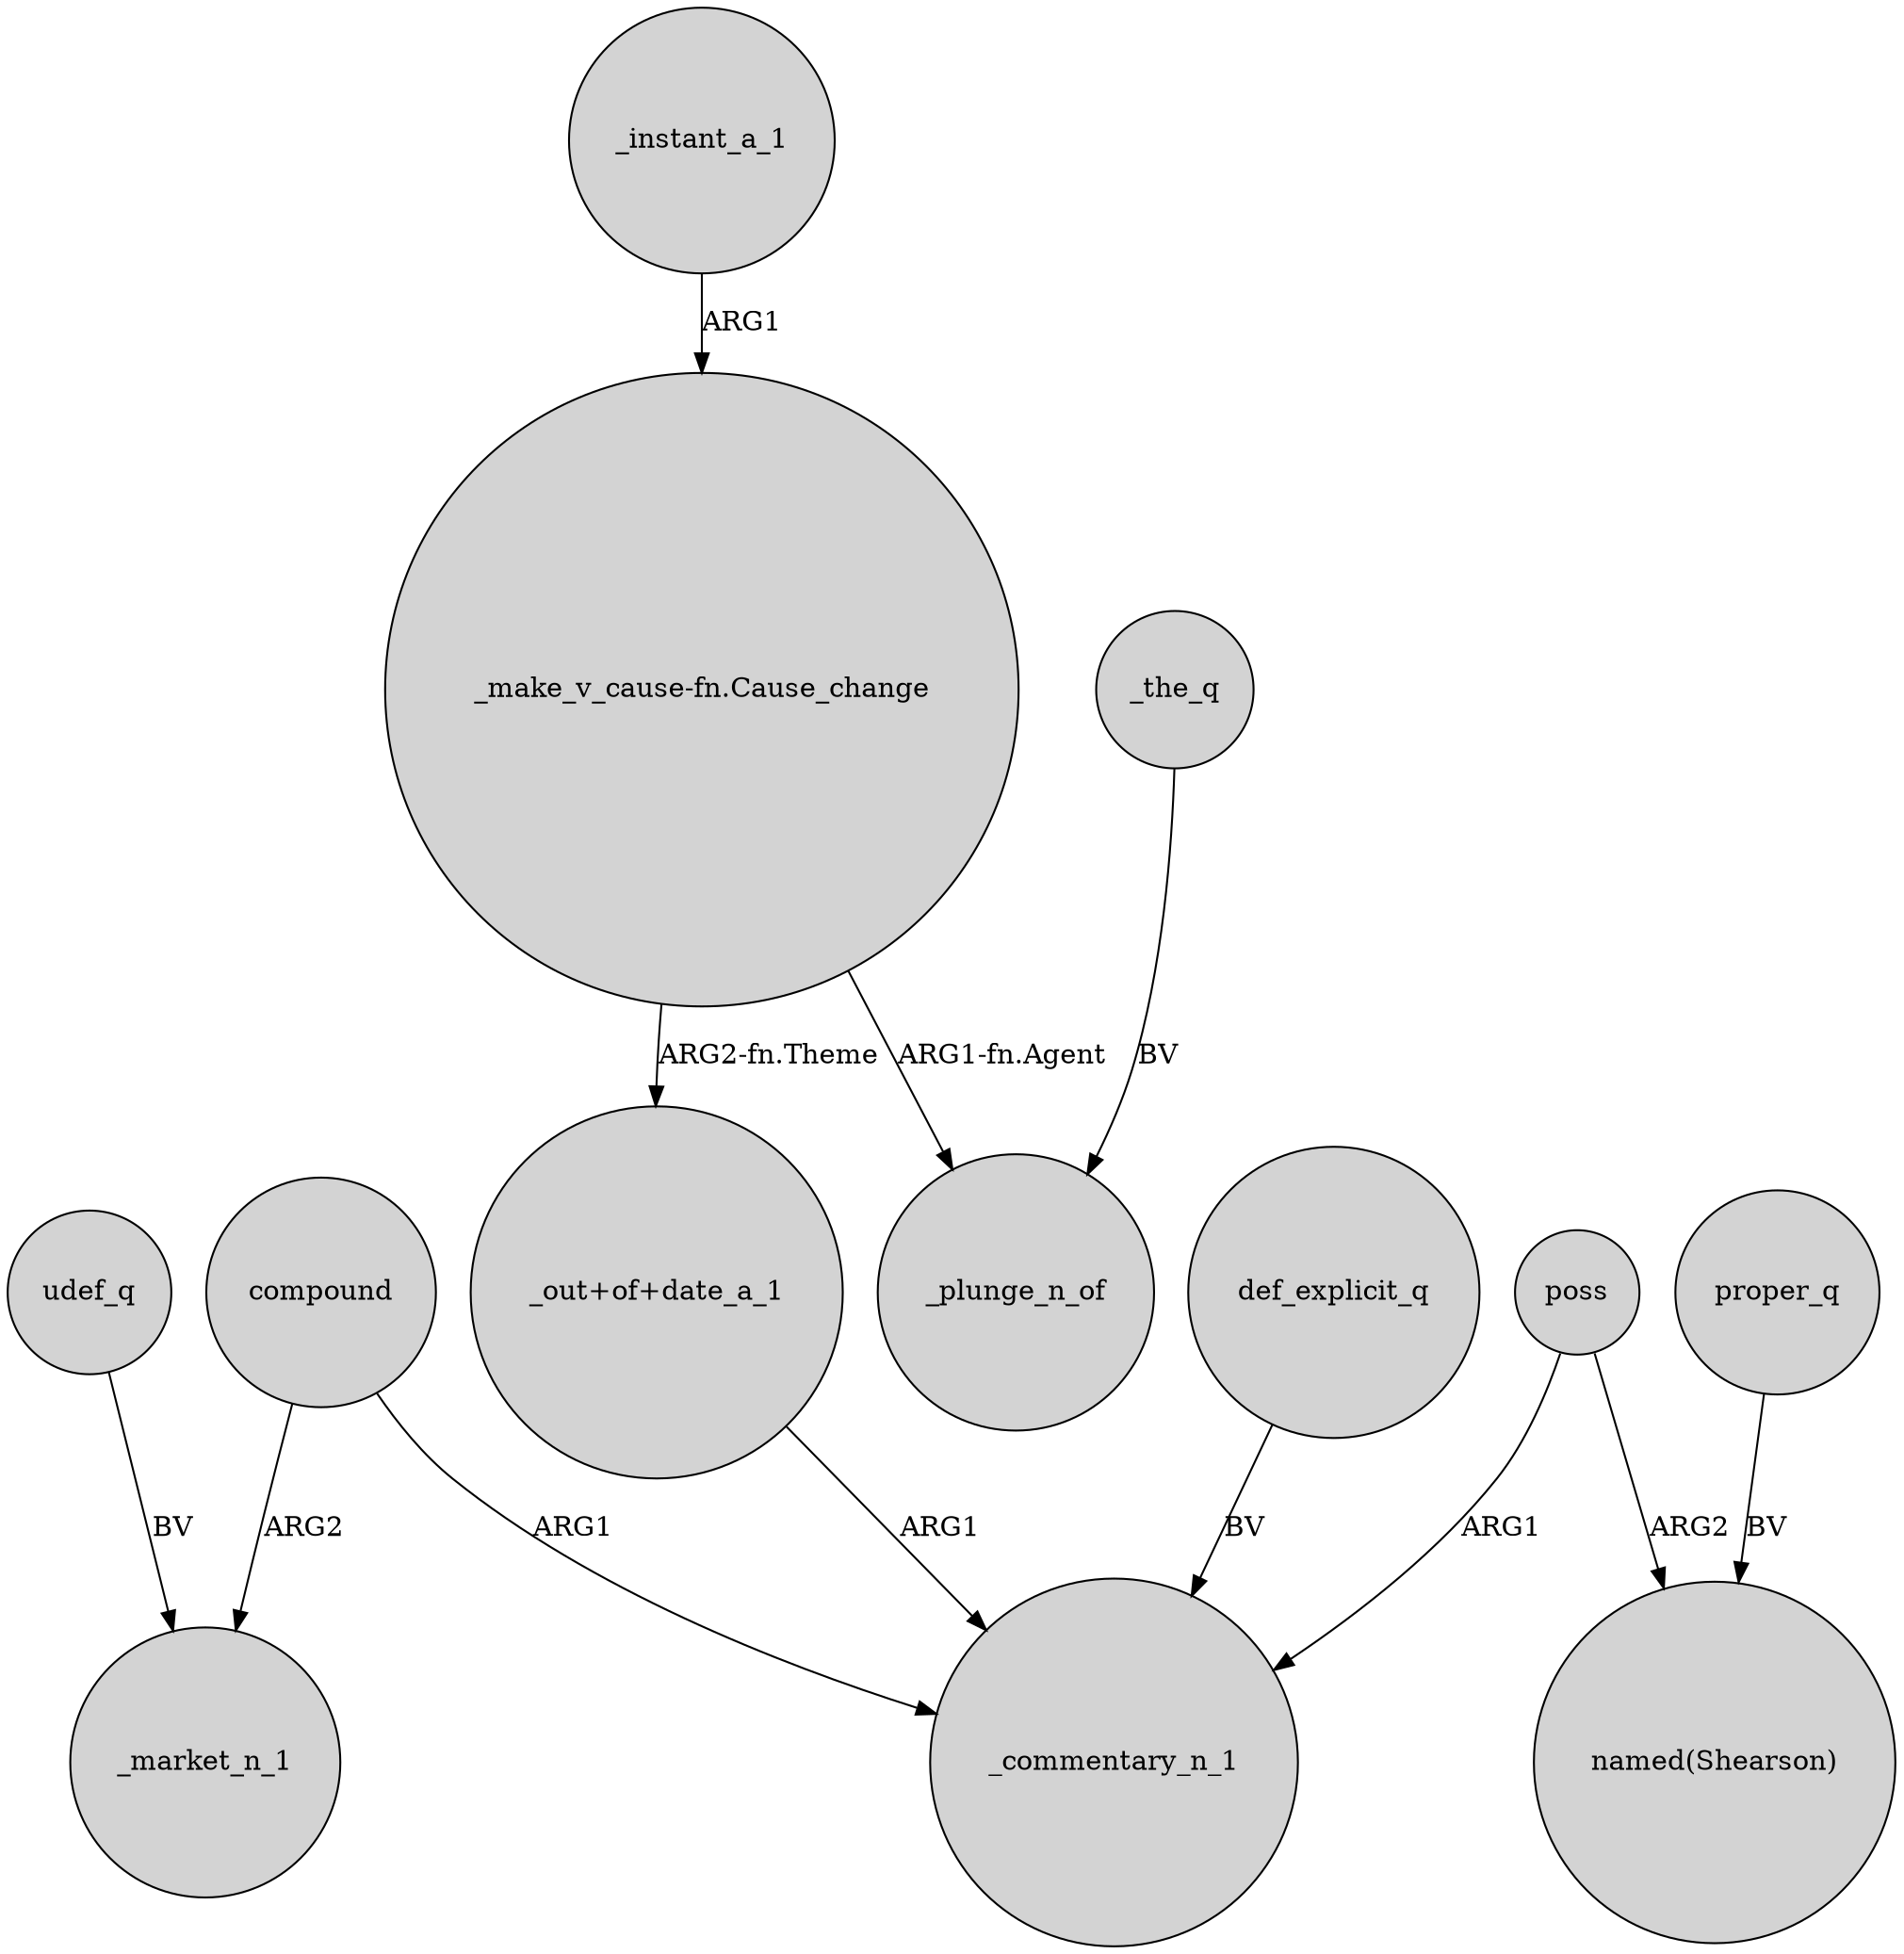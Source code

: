 digraph {
	node [shape=circle style=filled]
	compound -> _market_n_1 [label=ARG2]
	poss -> "named(Shearson)" [label=ARG2]
	compound -> _commentary_n_1 [label=ARG1]
	poss -> _commentary_n_1 [label=ARG1]
	"_make_v_cause-fn.Cause_change" -> _plunge_n_of [label="ARG1-fn.Agent"]
	udef_q -> _market_n_1 [label=BV]
	proper_q -> "named(Shearson)" [label=BV]
	"_out+of+date_a_1" -> _commentary_n_1 [label=ARG1]
	_the_q -> _plunge_n_of [label=BV]
	_instant_a_1 -> "_make_v_cause-fn.Cause_change" [label=ARG1]
	def_explicit_q -> _commentary_n_1 [label=BV]
	"_make_v_cause-fn.Cause_change" -> "_out+of+date_a_1" [label="ARG2-fn.Theme"]
}
